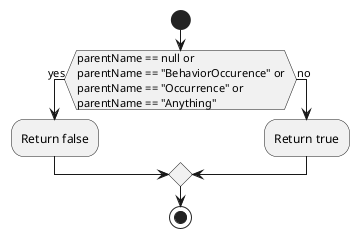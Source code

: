 @startuml
start
if(parentName == null or
parentName == "BehaviorOccurence" or
parentName == "Occurrence" or
parentName == "Anything") then (yes)
:Return false;
else(no)
:Return true;
endif
stop
@enduml